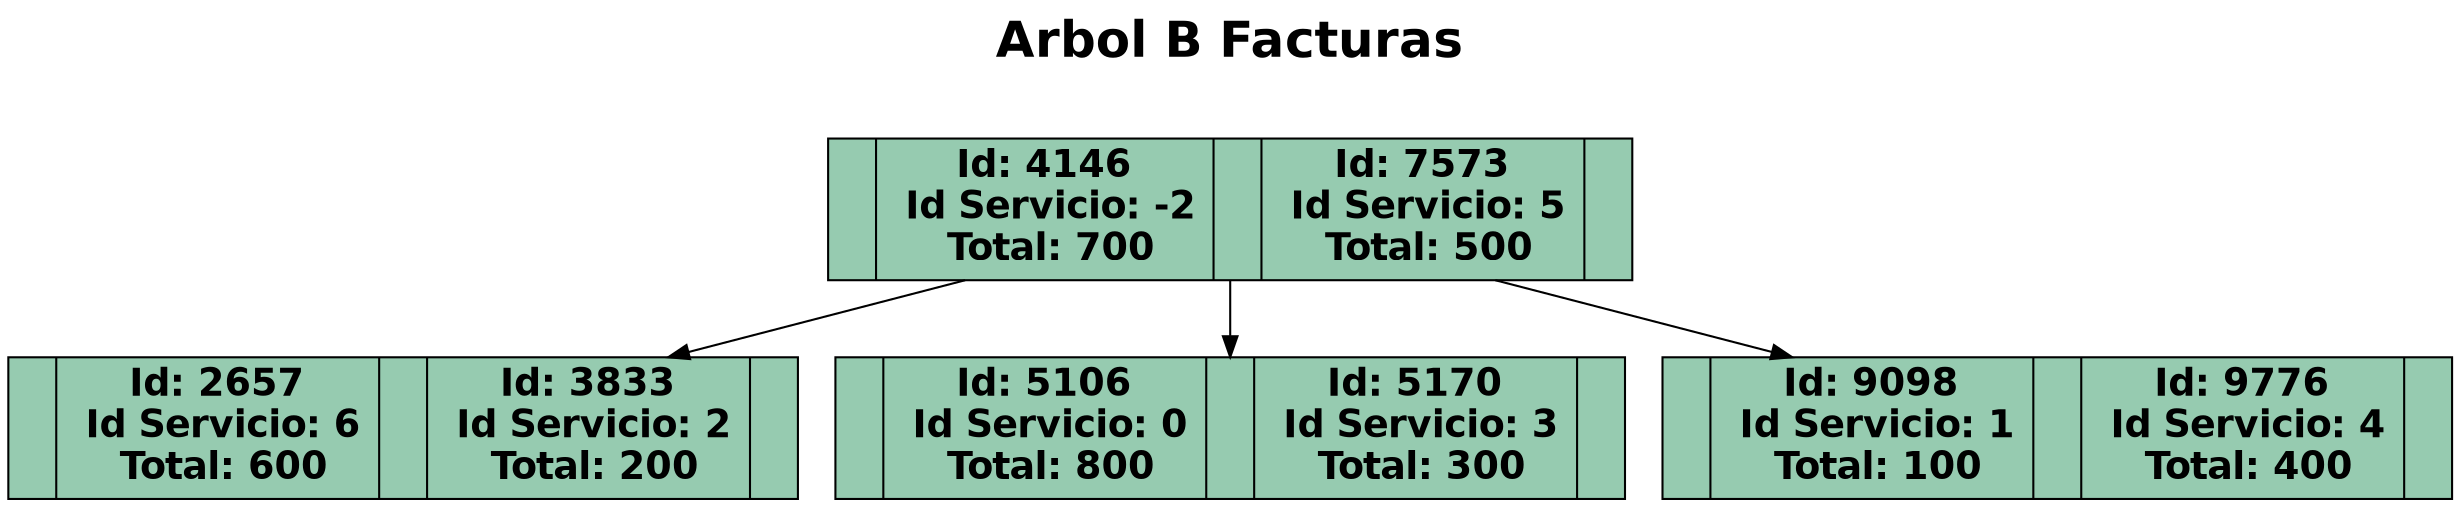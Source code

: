 digraph ArbolB {
  node [shape=record, height=0.1];
  label = "Arbol B Facturas

";
  labelloc = "t";
  fontsize = 24;
  fontname = "Helvetica-Bold";
  nodo_58870012 [label=" |Id: 4146\n Id Servicio: -2\n Total: 700| |Id: 7573\n Id Servicio: 5\n Total: 500|" style="filled" fillcolor="#96cbb0" fontname="Helvetica-Bold" fontsize = 18];
  nodo_60068066 [label=" |Id: 2657\n Id Servicio: 6\n Total: 600| |Id: 3833\n Id Servicio: 2\n Total: 200|" style="filled" fillcolor="#96cbb0" fontname="Helvetica-Bold" fontsize = 18];
  nodo_58870012 -> nodo_60068066;
  nodo_3741682 [label=" |Id: 5106\n Id Servicio: 0\n Total: 800| |Id: 5170\n Id Servicio: 3\n Total: 300|" style="filled" fillcolor="#96cbb0" fontname="Helvetica-Bold" fontsize = 18];
  nodo_58870012 -> nodo_3741682;
  nodo_33675143 [label=" |Id: 9098\n Id Servicio: 1\n Total: 100| |Id: 9776\n Id Servicio: 4\n Total: 400|" style="filled" fillcolor="#96cbb0" fontname="Helvetica-Bold" fontsize = 18];
  nodo_58870012 -> nodo_33675143;
}
